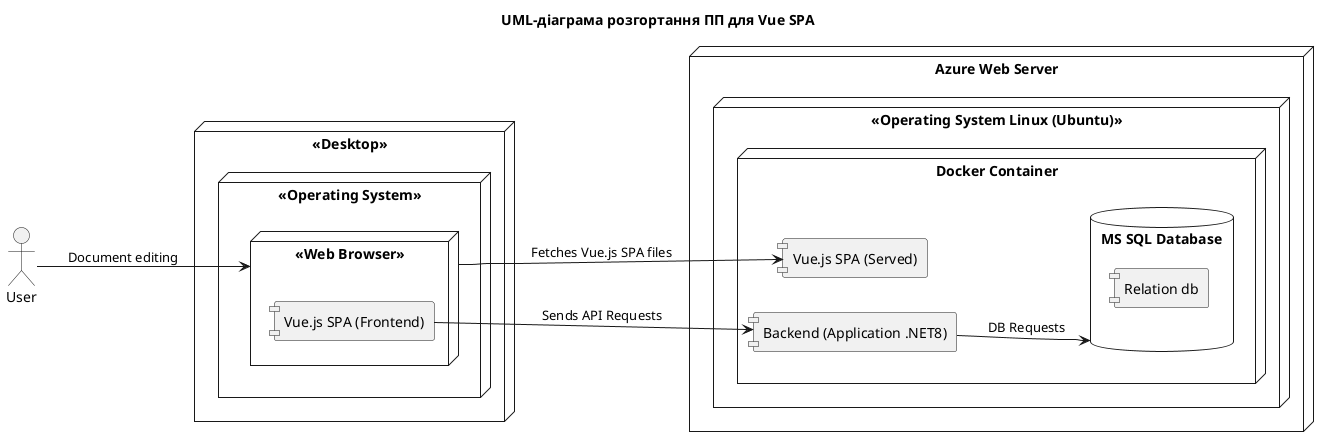 @startuml
title UML-діаграма розгортання ПП для Vue SPA

left to right direction

skinparam componentStyle uml1

actor User

node "<<Desktop>>" as dk {
    node "<<Operating System>>" {
        node "<<Web Browser>>" as browser {
            component [Vue.js SPA (Frontend)] as vue
        }
    }
}

node "Azure Web Server" as serv1 {
    node "<<Operating System Linux (Ubuntu)>>" as l2 {
        node "Docker Container" {
            [Backend (Application .NET8)] as app
            component [Vue.js SPA (Served)] as frontend
            database "MS SQL Database" as db {
                [Relation db]
            }
        }
    }
}

User --> browser : Document editing
browser --> frontend : Fetches Vue.js SPA files
vue --> app : Sends API Requests
app --> db : DB Requests

@enduml

